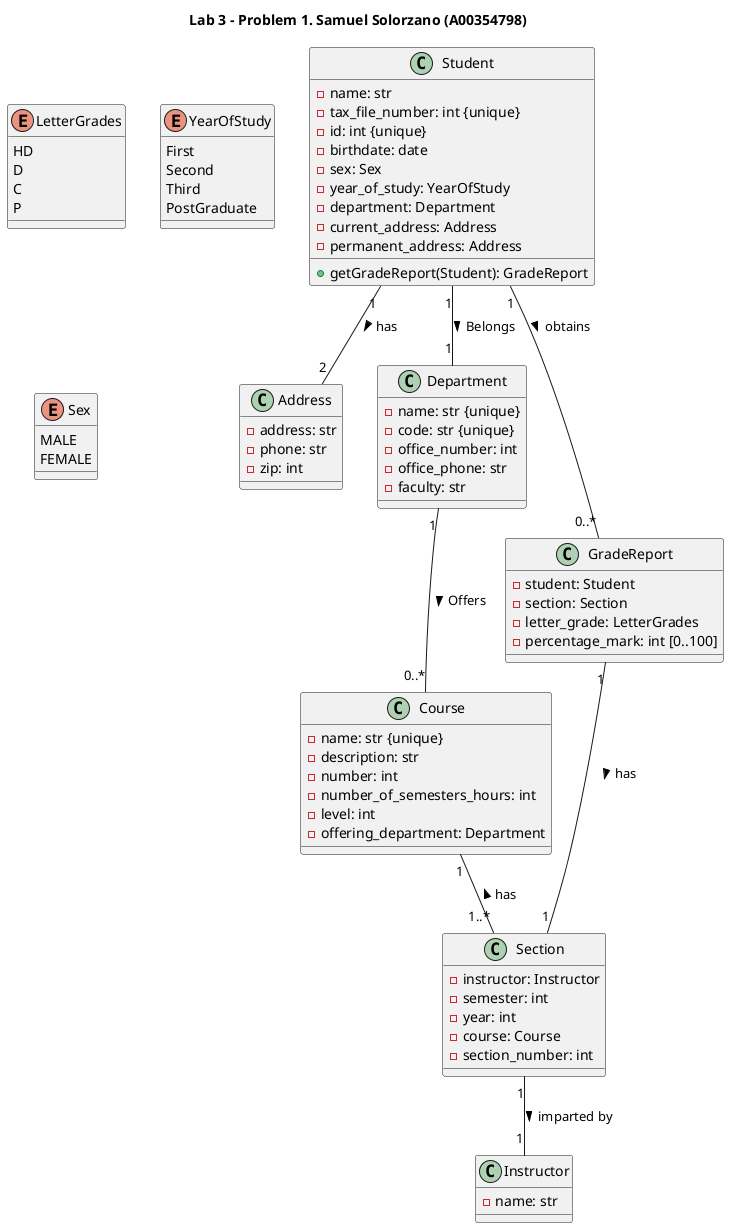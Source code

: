 @startuml

title: Lab 3 - Problem 1. Samuel Solorzano (A00354798)

class Student {
    - name: str
    - tax_file_number: int {unique}
    - id: int {unique}
    - birthdate: date
    - sex: Sex
    - year_of_study: YearOfStudy
    - department: Department
    - current_address: Address
    - permanent_address: Address
    + getGradeReport(Student): GradeReport
}

class Address {
    - address: str
    - phone: str
    - zip: int
}

class Department {
    - name: str {unique}
    - code: str {unique}
    - office_number: int
    - office_phone: str
    - faculty: str
}

class Course{
    - name: str {unique}
    - description: str
    - number: int
    - number_of_semesters_hours: int
    - level: int
    - offering_department: Department
}

class Section {
    - instructor: Instructor
    - semester: int
    - year: int
    - course: Course
    - section_number: int
}

class Instructor{
    - name: str
}

class GradeReport{
    - student: Student
    - section: Section
    - letter_grade: LetterGrades
    - percentage_mark: int [0..100]
}

enum LetterGrades{
    HD
    D
    C
    P
}

enum YearOfStudy {
    First
    Second
    Third
    PostGraduate
}

enum Sex {
    MALE
    FEMALE
}

'relationships

Student "1" -down- "2" Address: has >
Student "1" -down- "1" Department: Belongs >

Department "1" -down- "0..*" Course: Offers >

Section "1"  -down- "1" Instructor: imparted by >
Course "1" -- "1..*"Section : has <

Student "1" -- "0..*"GradeReport: obtains >
GradeReport "1" -- "1" Section: has >

@enduml